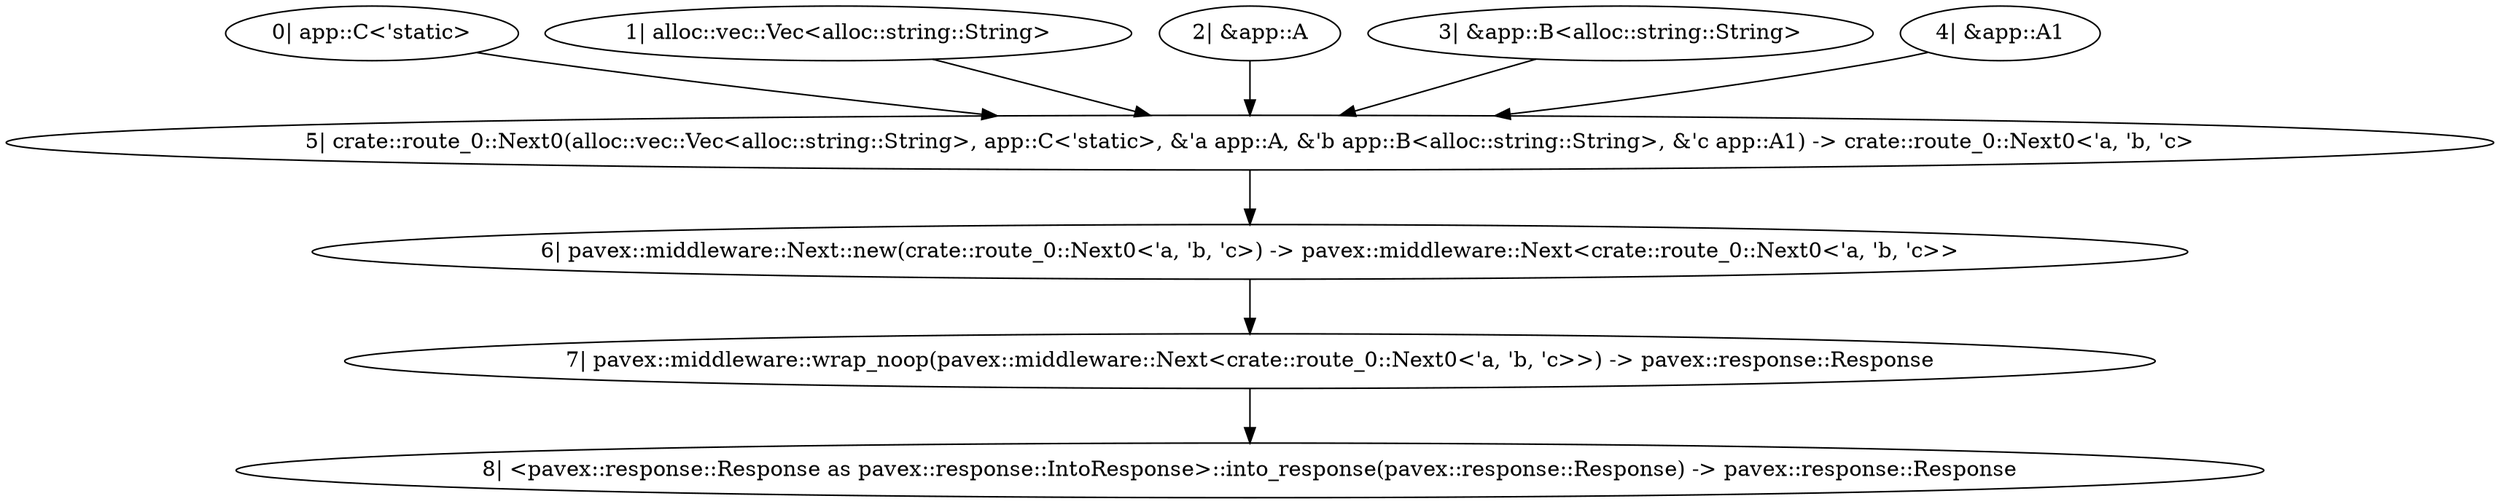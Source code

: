 digraph "GET / - 0" {
    0 [ label = "0| app::C<'static>"]
    1 [ label = "1| alloc::vec::Vec<alloc::string::String>"]
    2 [ label = "2| &app::A"]
    3 [ label = "3| &app::B<alloc::string::String>"]
    4 [ label = "4| &app::A1"]
    5 [ label = "5| crate::route_0::Next0(alloc::vec::Vec<alloc::string::String>, app::C<'static>, &'a app::A, &'b app::B<alloc::string::String>, &'c app::A1) -> crate::route_0::Next0<'a, 'b, 'c>"]
    6 [ label = "6| pavex::middleware::Next::new(crate::route_0::Next0<'a, 'b, 'c>) -> pavex::middleware::Next<crate::route_0::Next0<'a, 'b, 'c>>"]
    7 [ label = "7| pavex::middleware::wrap_noop(pavex::middleware::Next<crate::route_0::Next0<'a, 'b, 'c>>) -> pavex::response::Response"]
    8 [ label = "8| <pavex::response::Response as pavex::response::IntoResponse>::into_response(pavex::response::Response) -> pavex::response::Response"]
    6 -> 7 [ ]
    5 -> 6 [ ]
    4 -> 5 [ ]
    3 -> 5 [ ]
    0 -> 5 [ ]
    1 -> 5 [ ]
    7 -> 8 [ ]
    2 -> 5 [ ]
}
digraph "GET / - 1" {
    0 [ label = "0| alloc::vec::Vec<alloc::string::String>"]
    1 [ label = "1| app::C<'static>"]
    2 [ label = "2| &app::A"]
    3 [ label = "3| &app::B<alloc::string::String>"]
    4 [ label = "4| &app::A1"]
    5 [ label = "5| app::handler(&app::A, &app::B<alloc::string::String>, app::C<'static>, alloc::vec::Vec<alloc::string::String>, &app::A1) -> pavex::response::Response"]
    6 [ label = "6| <pavex::response::Response as pavex::response::IntoResponse>::into_response(pavex::response::Response) -> pavex::response::Response"]
    0 -> 5 [ ]
    1 -> 5 [ ]
    4 -> 5 [ ]
    3 -> 5 [ ]
    5 -> 6 [ ]
    2 -> 5 [ ]
}
digraph "* * - 0" {
    0 [ label = "0| &pavex::router::AllowedMethods"]
    1 [ label = "1| crate::route_1::Next0(&'a pavex::router::AllowedMethods) -> crate::route_1::Next0<'a>"]
    2 [ label = "2| pavex::middleware::Next::new(crate::route_1::Next0<'a>) -> pavex::middleware::Next<crate::route_1::Next0<'a>>"]
    3 [ label = "3| pavex::middleware::wrap_noop(pavex::middleware::Next<crate::route_1::Next0<'a>>) -> pavex::response::Response"]
    4 [ label = "4| <pavex::response::Response as pavex::response::IntoResponse>::into_response(pavex::response::Response) -> pavex::response::Response"]
    2 -> 3 [ ]
    1 -> 2 [ ]
    3 -> 4 [ ]
    0 -> 1 [ ]
}
digraph "* * - 1" {
    0 [ label = "0| &pavex::router::AllowedMethods"]
    1 [ label = "1| pavex::router::default_fallback(&pavex::router::AllowedMethods) -> pavex::response::Response"]
    2 [ label = "2| <pavex::response::Response as pavex::response::IntoResponse>::into_response(pavex::response::Response) -> pavex::response::Response"]
    1 -> 2 [ ]
    0 -> 1 [ ]
}
digraph app_state {
    0 [ label = "0| alloc::vec::Vec<alloc::string::String>"]
    1 [ label = "1| app::C<'static>"]
    2 [ label = "2| app::B<alloc::string::String>"]
    3 [ label = "3| app::A1"]
    4 [ label = "4| app::A"]
    5 [ label = "5| crate::ApplicationState(app::A, app::A1, app::B<alloc::string::String>, app::C<'static>, alloc::vec::Vec<alloc::string::String>) -> crate::ApplicationState"]
    0 -> 5 [ ]
    1 -> 5 [ ]
    2 -> 5 [ ]
    3 -> 5 [ ]
    4 -> 5 [ ]
}